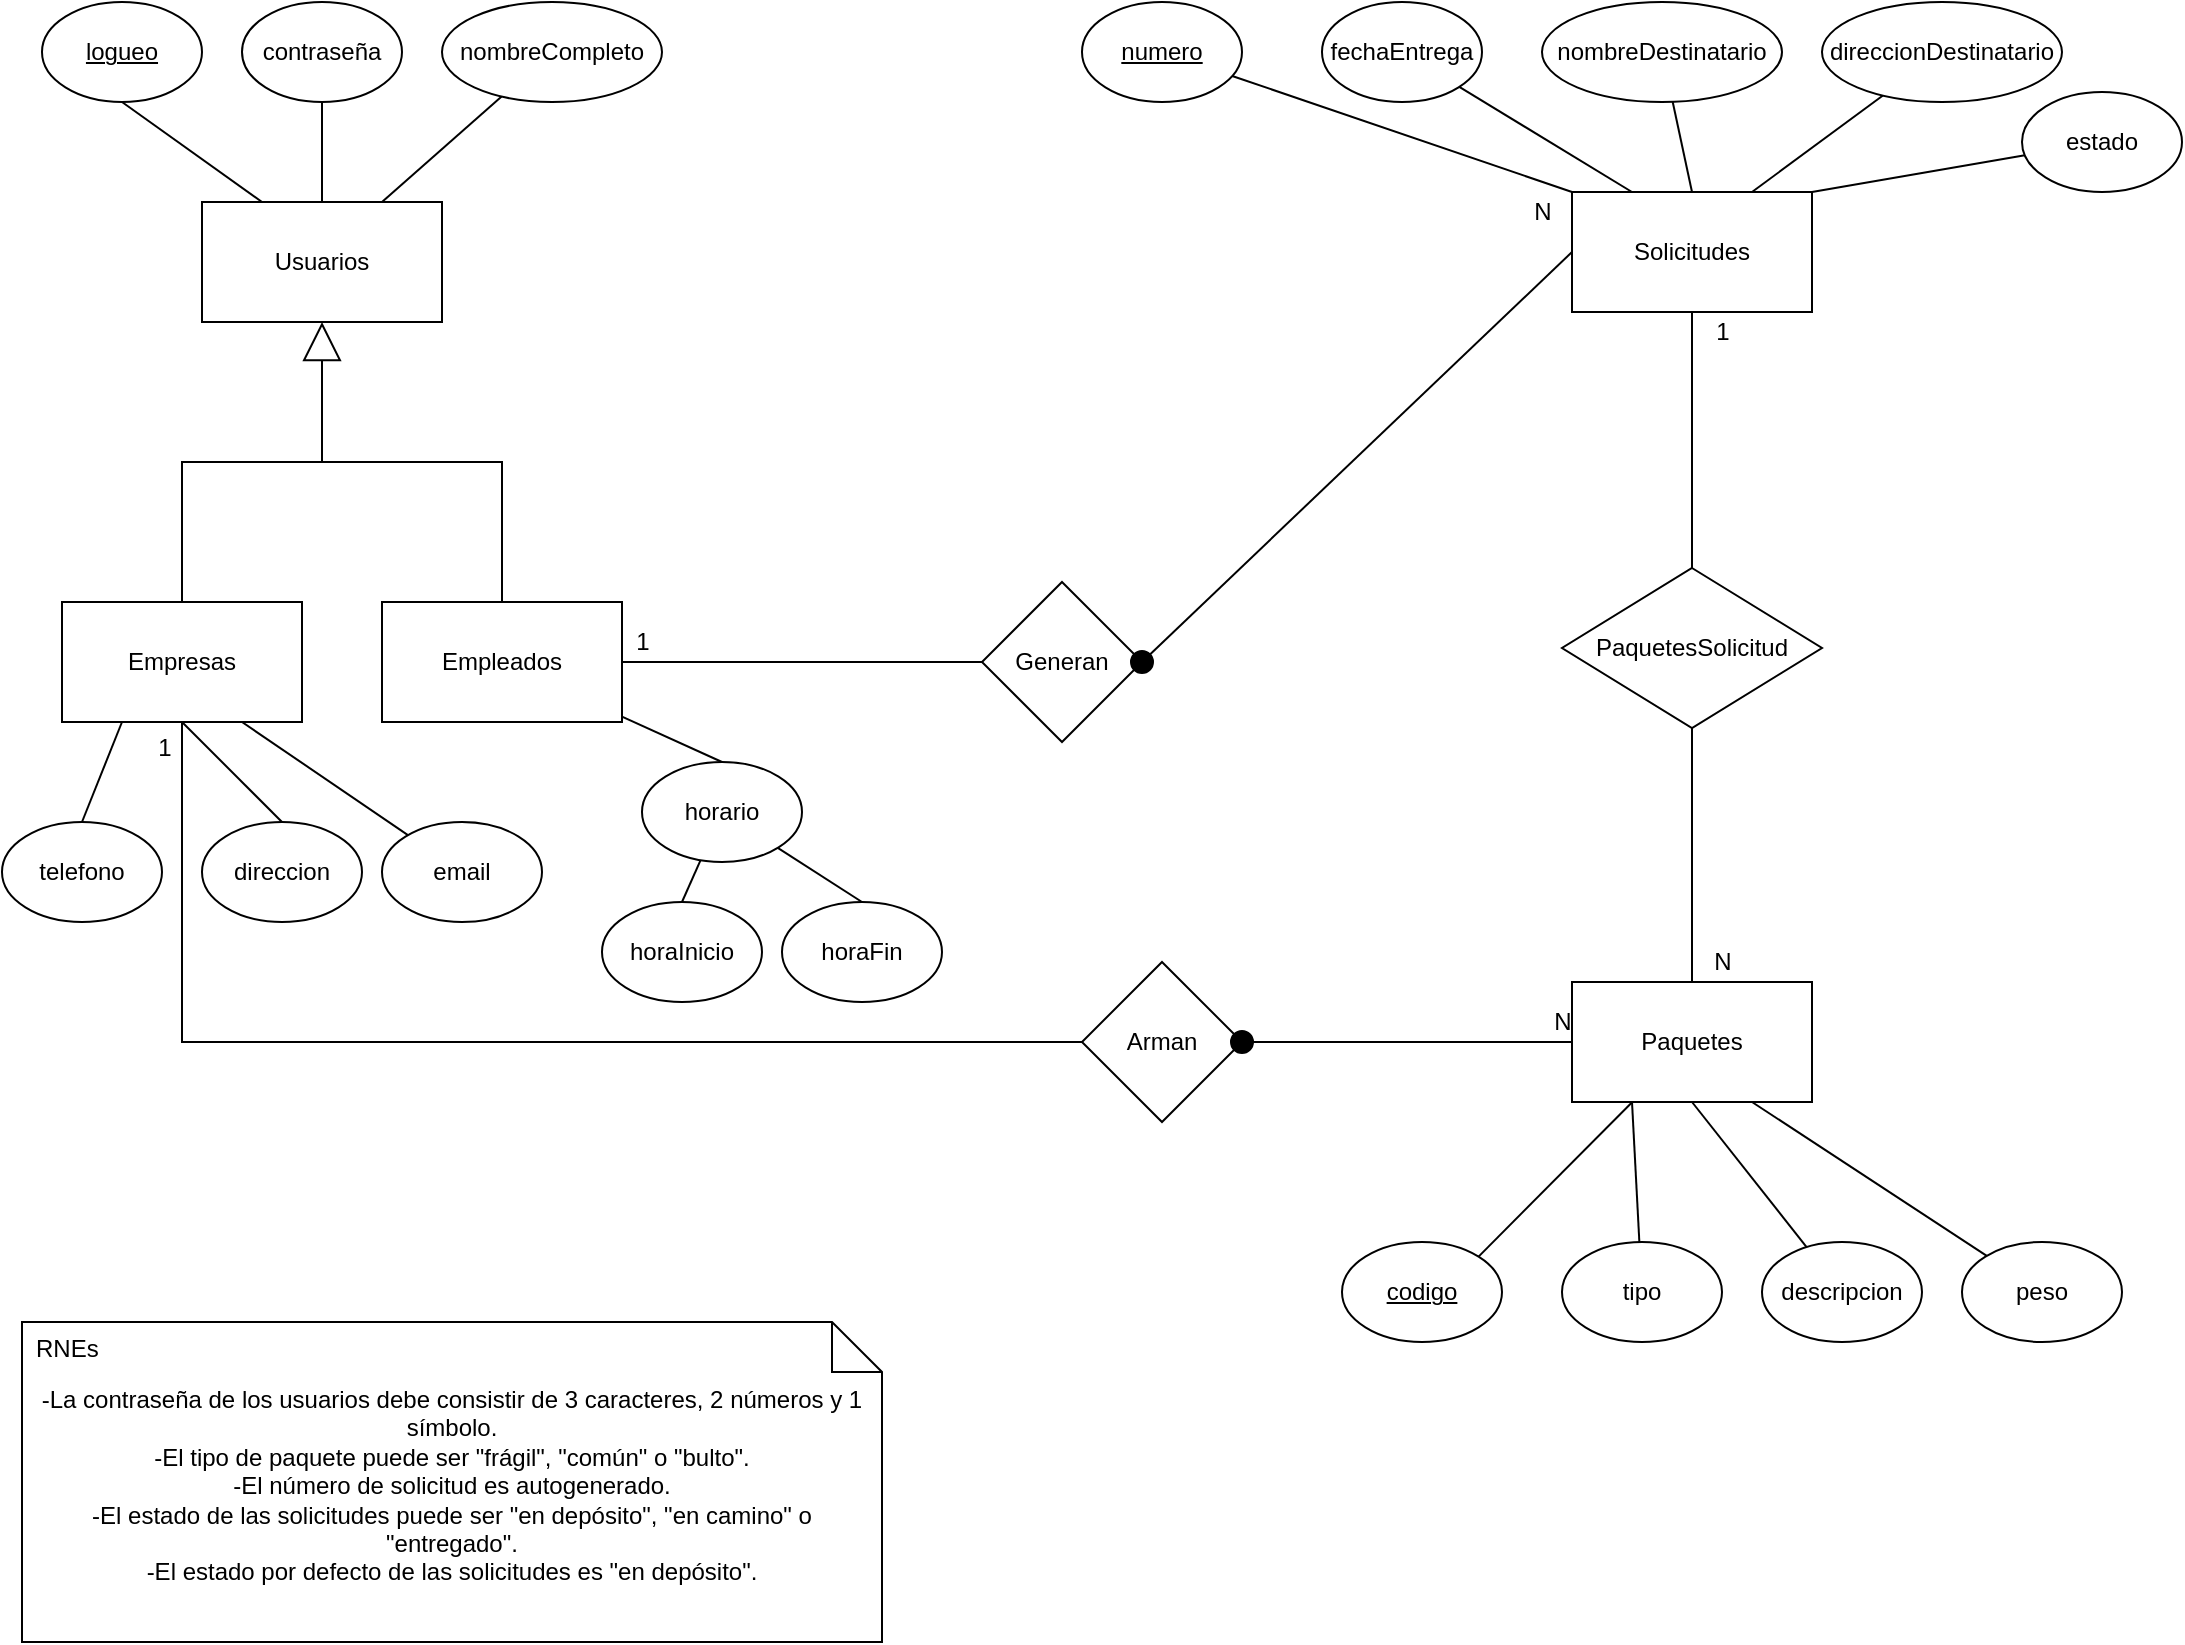 <mxfile version="12.1.0" type="device" pages="1"><diagram id="2tkwoxJqVXgljSDyg6jt" name="Page-1"><mxGraphModel dx="1072" dy="802" grid="1" gridSize="10" guides="1" tooltips="1" connect="1" arrows="1" fold="1" page="1" pageScale="1" pageWidth="1100" pageHeight="850" math="0" shadow="0"><root><mxCell id="0"/><mxCell id="1" parent="0"/><mxCell id="aUkGh8IYDIH5MSNsxd3G-20" style="rounded=0;orthogonalLoop=1;jettySize=auto;html=1;entryX=0.5;entryY=1;entryDx=0;entryDy=0;endArrow=none;endFill=0;endSize=17;strokeWidth=1;exitX=0.25;exitY=0;exitDx=0;exitDy=0;" parent="1" source="aUkGh8IYDIH5MSNsxd3G-1" target="aUkGh8IYDIH5MSNsxd3G-4" edge="1"><mxGeometry relative="1" as="geometry"/></mxCell><mxCell id="aUkGh8IYDIH5MSNsxd3G-1" value="Usuarios" style="rounded=0;whiteSpace=wrap;html=1;" parent="1" vertex="1"><mxGeometry x="100" y="120" width="120" height="60" as="geometry"/></mxCell><mxCell id="aUkGh8IYDIH5MSNsxd3G-2" value="Solicitudes" style="rounded=0;whiteSpace=wrap;html=1;" parent="1" vertex="1"><mxGeometry x="785" y="115" width="120" height="60" as="geometry"/></mxCell><mxCell id="aUkGh8IYDIH5MSNsxd3G-17" style="edgeStyle=orthogonalEdgeStyle;rounded=0;orthogonalLoop=1;jettySize=auto;html=1;entryX=0.5;entryY=1;entryDx=0;entryDy=0;endArrow=block;endFill=0;strokeWidth=1;endSize=17;" parent="1" source="aUkGh8IYDIH5MSNsxd3G-3" target="aUkGh8IYDIH5MSNsxd3G-1" edge="1"><mxGeometry relative="1" as="geometry"><Array as="points"><mxPoint x="90" y="250"/><mxPoint x="160" y="250"/></Array></mxGeometry></mxCell><mxCell id="aUkGh8IYDIH5MSNsxd3G-32" style="edgeStyle=none;rounded=0;orthogonalLoop=1;jettySize=auto;html=1;entryX=0.5;entryY=0;entryDx=0;entryDy=0;endArrow=none;endFill=0;endSize=17;strokeWidth=1;exitX=0.25;exitY=1;exitDx=0;exitDy=0;" parent="1" source="aUkGh8IYDIH5MSNsxd3G-3" target="aUkGh8IYDIH5MSNsxd3G-29" edge="1"><mxGeometry relative="1" as="geometry"/></mxCell><mxCell id="aUkGh8IYDIH5MSNsxd3G-33" style="edgeStyle=none;rounded=0;orthogonalLoop=1;jettySize=auto;html=1;endArrow=none;endFill=0;endSize=17;strokeWidth=1;entryX=0.5;entryY=0;entryDx=0;entryDy=0;exitX=0.5;exitY=1;exitDx=0;exitDy=0;" parent="1" source="aUkGh8IYDIH5MSNsxd3G-3" target="aUkGh8IYDIH5MSNsxd3G-11" edge="1"><mxGeometry relative="1" as="geometry"/></mxCell><mxCell id="7rc_gNW1dqgFT3RlkiD--6" style="edgeStyle=orthogonalEdgeStyle;rounded=0;orthogonalLoop=1;jettySize=auto;html=1;entryX=0;entryY=0.5;entryDx=0;entryDy=0;endArrow=none;endFill=0;endSize=11;exitX=0.5;exitY=1;exitDx=0;exitDy=0;" parent="1" source="aUkGh8IYDIH5MSNsxd3G-3" target="7rc_gNW1dqgFT3RlkiD--4" edge="1"><mxGeometry relative="1" as="geometry"><mxPoint x="120" y="580" as="sourcePoint"/><Array as="points"><mxPoint x="90" y="540"/></Array></mxGeometry></mxCell><mxCell id="aUkGh8IYDIH5MSNsxd3G-3" value="Empresas" style="rounded=0;whiteSpace=wrap;html=1;" parent="1" vertex="1"><mxGeometry x="30" y="320" width="120" height="60" as="geometry"/></mxCell><mxCell id="aUkGh8IYDIH5MSNsxd3G-4" value="&lt;u&gt;logueo&lt;/u&gt;" style="ellipse;whiteSpace=wrap;html=1;" parent="1" vertex="1"><mxGeometry x="20" y="20" width="80" height="50" as="geometry"/></mxCell><mxCell id="aUkGh8IYDIH5MSNsxd3G-21" style="edgeStyle=none;rounded=0;orthogonalLoop=1;jettySize=auto;html=1;entryX=0.75;entryY=0;entryDx=0;entryDy=0;endArrow=none;endFill=0;endSize=17;strokeWidth=1;" parent="1" source="aUkGh8IYDIH5MSNsxd3G-10" target="aUkGh8IYDIH5MSNsxd3G-1" edge="1"><mxGeometry relative="1" as="geometry"/></mxCell><mxCell id="aUkGh8IYDIH5MSNsxd3G-10" value="nombreCompleto" style="ellipse;whiteSpace=wrap;html=1;" parent="1" vertex="1"><mxGeometry x="220" y="20" width="110" height="50" as="geometry"/></mxCell><mxCell id="aUkGh8IYDIH5MSNsxd3G-11" value="direccion" style="ellipse;whiteSpace=wrap;html=1;" parent="1" vertex="1"><mxGeometry x="100" y="430" width="80" height="50" as="geometry"/></mxCell><mxCell id="aUkGh8IYDIH5MSNsxd3G-12" value="&lt;u&gt;codigo&lt;/u&gt;" style="ellipse;whiteSpace=wrap;html=1;" parent="1" vertex="1"><mxGeometry x="670" y="640" width="80" height="50" as="geometry"/></mxCell><mxCell id="aUkGh8IYDIH5MSNsxd3G-18" style="edgeStyle=orthogonalEdgeStyle;rounded=0;orthogonalLoop=1;jettySize=auto;html=1;endArrow=none;endFill=0;exitX=0.5;exitY=0;exitDx=0;exitDy=0;" parent="1" edge="1"><mxGeometry relative="1" as="geometry"><mxPoint x="250" y="320" as="sourcePoint"/><mxPoint x="160" y="250" as="targetPoint"/><Array as="points"><mxPoint x="250" y="250"/><mxPoint x="164" y="250"/></Array></mxGeometry></mxCell><mxCell id="aUkGh8IYDIH5MSNsxd3G-40" style="edgeStyle=none;rounded=0;orthogonalLoop=1;jettySize=auto;html=1;entryX=0.5;entryY=0;entryDx=0;entryDy=0;endArrow=none;endFill=0;endSize=17;strokeWidth=1;" parent="1" source="aUkGh8IYDIH5MSNsxd3G-13" target="aUkGh8IYDIH5MSNsxd3G-38" edge="1"><mxGeometry relative="1" as="geometry"/></mxCell><mxCell id="aUkGh8IYDIH5MSNsxd3G-66" style="edgeStyle=none;rounded=0;orthogonalLoop=1;jettySize=auto;html=1;endArrow=none;endFill=0;endSize=17;strokeWidth=1;entryX=0;entryY=0.5;entryDx=0;entryDy=0;" parent="1" source="aUkGh8IYDIH5MSNsxd3G-13" target="aUkGh8IYDIH5MSNsxd3G-67" edge="1"><mxGeometry relative="1" as="geometry"><mxPoint x="410" y="350" as="targetPoint"/></mxGeometry></mxCell><mxCell id="aUkGh8IYDIH5MSNsxd3G-13" value="Empleados" style="rounded=0;whiteSpace=wrap;html=1;" parent="1" vertex="1"><mxGeometry x="190" y="320" width="120" height="60" as="geometry"/></mxCell><mxCell id="aUkGh8IYDIH5MSNsxd3G-24" style="edgeStyle=none;rounded=0;orthogonalLoop=1;jettySize=auto;html=1;entryX=0.5;entryY=0;entryDx=0;entryDy=0;endArrow=none;endFill=0;endSize=17;strokeWidth=1;" parent="1" source="aUkGh8IYDIH5MSNsxd3G-22" target="aUkGh8IYDIH5MSNsxd3G-1" edge="1"><mxGeometry relative="1" as="geometry"/></mxCell><mxCell id="aUkGh8IYDIH5MSNsxd3G-22" value="contraseña" style="ellipse;whiteSpace=wrap;html=1;" parent="1" vertex="1"><mxGeometry x="120" y="20" width="80" height="50" as="geometry"/></mxCell><mxCell id="aUkGh8IYDIH5MSNsxd3G-25" value="-La contraseña de los usuarios debe consistir de 3 caracteres, 2 números y 1 símbolo.&lt;br&gt;-El tipo de paquete puede ser &quot;frágil&quot;, &quot;común&quot; o &quot;bulto&quot;.&lt;br&gt;-El número de solicitud es autogenerado.&lt;br&gt;-El estado de las solicitudes puede ser &quot;en depósito&quot;, &quot;en camino&quot; o &quot;entregado&quot;.&lt;br&gt;-El estado por defecto de las solicitudes es &quot;en depósito&quot;." style="shape=note2;boundedLbl=1;whiteSpace=wrap;html=1;size=25;verticalAlign=top;align=center;" parent="1" vertex="1"><mxGeometry x="10" y="680" width="430" height="160" as="geometry"/></mxCell><mxCell id="aUkGh8IYDIH5MSNsxd3G-26" value="RNEs" style="resizeWidth=1;part=1;strokeColor=none;fillColor=none;align=left;spacingLeft=5;" parent="aUkGh8IYDIH5MSNsxd3G-25" vertex="1"><mxGeometry width="430" height="25" relative="1" as="geometry"/></mxCell><mxCell id="aUkGh8IYDIH5MSNsxd3G-29" value="telefono" style="ellipse;whiteSpace=wrap;html=1;" parent="1" vertex="1"><mxGeometry y="430" width="80" height="50" as="geometry"/></mxCell><mxCell id="aUkGh8IYDIH5MSNsxd3G-34" style="edgeStyle=none;rounded=0;orthogonalLoop=1;jettySize=auto;html=1;entryX=0.75;entryY=1;entryDx=0;entryDy=0;endArrow=none;endFill=0;endSize=17;strokeWidth=1;" parent="1" source="aUkGh8IYDIH5MSNsxd3G-31" target="aUkGh8IYDIH5MSNsxd3G-3" edge="1"><mxGeometry relative="1" as="geometry"/></mxCell><mxCell id="aUkGh8IYDIH5MSNsxd3G-31" value="email" style="ellipse;whiteSpace=wrap;html=1;" parent="1" vertex="1"><mxGeometry x="190" y="430" width="80" height="50" as="geometry"/></mxCell><mxCell id="aUkGh8IYDIH5MSNsxd3G-41" style="edgeStyle=none;rounded=0;orthogonalLoop=1;jettySize=auto;html=1;entryX=0.5;entryY=0;entryDx=0;entryDy=0;endArrow=none;endFill=0;endSize=17;strokeWidth=1;" parent="1" source="aUkGh8IYDIH5MSNsxd3G-38" target="aUkGh8IYDIH5MSNsxd3G-39" edge="1"><mxGeometry relative="1" as="geometry"/></mxCell><mxCell id="aUkGh8IYDIH5MSNsxd3G-43" style="edgeStyle=none;rounded=0;orthogonalLoop=1;jettySize=auto;html=1;entryX=0.5;entryY=0;entryDx=0;entryDy=0;endArrow=none;endFill=0;endSize=17;strokeWidth=1;" parent="1" source="aUkGh8IYDIH5MSNsxd3G-38" target="aUkGh8IYDIH5MSNsxd3G-42" edge="1"><mxGeometry relative="1" as="geometry"/></mxCell><mxCell id="aUkGh8IYDIH5MSNsxd3G-38" value="horario" style="ellipse;whiteSpace=wrap;html=1;" parent="1" vertex="1"><mxGeometry x="320" y="400" width="80" height="50" as="geometry"/></mxCell><mxCell id="aUkGh8IYDIH5MSNsxd3G-39" value="horaInicio" style="ellipse;whiteSpace=wrap;html=1;" parent="1" vertex="1"><mxGeometry x="300" y="470" width="80" height="50" as="geometry"/></mxCell><mxCell id="aUkGh8IYDIH5MSNsxd3G-42" value="horaFin" style="ellipse;whiteSpace=wrap;html=1;" parent="1" vertex="1"><mxGeometry x="390" y="470" width="80" height="50" as="geometry"/></mxCell><mxCell id="aUkGh8IYDIH5MSNsxd3G-49" style="edgeStyle=none;rounded=0;orthogonalLoop=1;jettySize=auto;html=1;entryX=1;entryY=0;entryDx=0;entryDy=0;endArrow=none;endFill=0;endSize=17;strokeWidth=1;" parent="1" source="aUkGh8IYDIH5MSNsxd3G-44" target="aUkGh8IYDIH5MSNsxd3G-12" edge="1"><mxGeometry relative="1" as="geometry"/></mxCell><mxCell id="aUkGh8IYDIH5MSNsxd3G-44" value="Paquetes" style="rounded=0;whiteSpace=wrap;html=1;" parent="1" vertex="1"><mxGeometry x="785" y="510" width="120" height="60" as="geometry"/></mxCell><mxCell id="aUkGh8IYDIH5MSNsxd3G-51" style="edgeStyle=none;rounded=0;orthogonalLoop=1;jettySize=auto;html=1;entryX=0.25;entryY=1;entryDx=0;entryDy=0;endArrow=none;endFill=0;endSize=17;strokeWidth=1;" parent="1" source="aUkGh8IYDIH5MSNsxd3G-46" target="aUkGh8IYDIH5MSNsxd3G-44" edge="1"><mxGeometry relative="1" as="geometry"/></mxCell><mxCell id="aUkGh8IYDIH5MSNsxd3G-46" value="tipo" style="ellipse;whiteSpace=wrap;html=1;" parent="1" vertex="1"><mxGeometry x="780" y="640" width="80" height="50" as="geometry"/></mxCell><mxCell id="aUkGh8IYDIH5MSNsxd3G-52" style="edgeStyle=none;rounded=0;orthogonalLoop=1;jettySize=auto;html=1;entryX=0.5;entryY=1;entryDx=0;entryDy=0;endArrow=none;endFill=0;endSize=17;strokeWidth=1;" parent="1" source="aUkGh8IYDIH5MSNsxd3G-47" target="aUkGh8IYDIH5MSNsxd3G-44" edge="1"><mxGeometry relative="1" as="geometry"/></mxCell><mxCell id="aUkGh8IYDIH5MSNsxd3G-47" value="descripcion" style="ellipse;whiteSpace=wrap;html=1;" parent="1" vertex="1"><mxGeometry x="880" y="640" width="80" height="50" as="geometry"/></mxCell><mxCell id="aUkGh8IYDIH5MSNsxd3G-53" style="edgeStyle=none;rounded=0;orthogonalLoop=1;jettySize=auto;html=1;entryX=0.75;entryY=1;entryDx=0;entryDy=0;endArrow=none;endFill=0;endSize=17;strokeWidth=1;" parent="1" source="aUkGh8IYDIH5MSNsxd3G-48" target="aUkGh8IYDIH5MSNsxd3G-44" edge="1"><mxGeometry relative="1" as="geometry"/></mxCell><mxCell id="aUkGh8IYDIH5MSNsxd3G-48" value="peso" style="ellipse;whiteSpace=wrap;html=1;" parent="1" vertex="1"><mxGeometry x="980" y="640" width="80" height="50" as="geometry"/></mxCell><mxCell id="aUkGh8IYDIH5MSNsxd3G-61" style="edgeStyle=none;rounded=0;orthogonalLoop=1;jettySize=auto;html=1;entryX=0;entryY=0;entryDx=0;entryDy=0;endArrow=none;endFill=0;endSize=17;strokeWidth=1;" parent="1" source="aUkGh8IYDIH5MSNsxd3G-57" target="aUkGh8IYDIH5MSNsxd3G-2" edge="1"><mxGeometry relative="1" as="geometry"/></mxCell><mxCell id="aUkGh8IYDIH5MSNsxd3G-57" value="&lt;u&gt;numero&lt;/u&gt;" style="ellipse;whiteSpace=wrap;html=1;" parent="1" vertex="1"><mxGeometry x="540" y="20" width="80" height="50" as="geometry"/></mxCell><mxCell id="aUkGh8IYDIH5MSNsxd3G-62" style="edgeStyle=none;rounded=0;orthogonalLoop=1;jettySize=auto;html=1;entryX=0.25;entryY=0;entryDx=0;entryDy=0;endArrow=none;endFill=0;endSize=17;strokeWidth=1;" parent="1" source="aUkGh8IYDIH5MSNsxd3G-58" target="aUkGh8IYDIH5MSNsxd3G-2" edge="1"><mxGeometry relative="1" as="geometry"/></mxCell><mxCell id="aUkGh8IYDIH5MSNsxd3G-58" value="fechaEntrega" style="ellipse;whiteSpace=wrap;html=1;" parent="1" vertex="1"><mxGeometry x="660" y="20" width="80" height="50" as="geometry"/></mxCell><mxCell id="aUkGh8IYDIH5MSNsxd3G-63" style="edgeStyle=none;rounded=0;orthogonalLoop=1;jettySize=auto;html=1;entryX=0.5;entryY=0;entryDx=0;entryDy=0;endArrow=none;endFill=0;endSize=17;strokeWidth=1;" parent="1" source="aUkGh8IYDIH5MSNsxd3G-59" target="aUkGh8IYDIH5MSNsxd3G-2" edge="1"><mxGeometry relative="1" as="geometry"/></mxCell><mxCell id="aUkGh8IYDIH5MSNsxd3G-59" value="nombreDestinatario" style="ellipse;whiteSpace=wrap;html=1;" parent="1" vertex="1"><mxGeometry x="770" y="20" width="120" height="50" as="geometry"/></mxCell><mxCell id="aUkGh8IYDIH5MSNsxd3G-64" style="edgeStyle=none;rounded=0;orthogonalLoop=1;jettySize=auto;html=1;entryX=0.75;entryY=0;entryDx=0;entryDy=0;endArrow=none;endFill=0;endSize=17;strokeWidth=1;" parent="1" source="aUkGh8IYDIH5MSNsxd3G-60" target="aUkGh8IYDIH5MSNsxd3G-2" edge="1"><mxGeometry relative="1" as="geometry"/></mxCell><mxCell id="aUkGh8IYDIH5MSNsxd3G-60" value="direccionDestinatario" style="ellipse;whiteSpace=wrap;html=1;" parent="1" vertex="1"><mxGeometry x="910" y="20" width="120" height="50" as="geometry"/></mxCell><mxCell id="aUkGh8IYDIH5MSNsxd3G-65" value="PaquetesSolicitud" style="rhombus;whiteSpace=wrap;html=1;" parent="1" vertex="1"><mxGeometry x="780" y="303" width="130" height="80" as="geometry"/></mxCell><mxCell id="aUkGh8IYDIH5MSNsxd3G-67" value="Generan" style="rhombus;whiteSpace=wrap;html=1;" parent="1" vertex="1"><mxGeometry x="490" y="310" width="80" height="80" as="geometry"/></mxCell><mxCell id="aUkGh8IYDIH5MSNsxd3G-72" style="edgeStyle=none;rounded=0;orthogonalLoop=1;jettySize=auto;html=1;entryX=1;entryY=0;entryDx=0;entryDy=0;endArrow=none;endFill=0;endSize=17;strokeWidth=1;" parent="1" source="aUkGh8IYDIH5MSNsxd3G-71" target="aUkGh8IYDIH5MSNsxd3G-2" edge="1"><mxGeometry relative="1" as="geometry"/></mxCell><mxCell id="aUkGh8IYDIH5MSNsxd3G-71" value="estado" style="ellipse;whiteSpace=wrap;html=1;" parent="1" vertex="1"><mxGeometry x="1010" y="65" width="80" height="50" as="geometry"/></mxCell><mxCell id="aUkGh8IYDIH5MSNsxd3G-73" value="N" style="text;html=1;align=center;verticalAlign=middle;resizable=0;points=[];autosize=1;" parent="1" vertex="1"><mxGeometry x="850" y="490" width="20" height="20" as="geometry"/></mxCell><mxCell id="aUkGh8IYDIH5MSNsxd3G-74" value="1" style="text;html=1;align=center;verticalAlign=middle;resizable=0;points=[];autosize=1;" parent="1" vertex="1"><mxGeometry x="850" y="175" width="20" height="20" as="geometry"/></mxCell><mxCell id="aUkGh8IYDIH5MSNsxd3G-70" style="edgeStyle=none;rounded=0;orthogonalLoop=1;jettySize=auto;html=1;entryX=0.5;entryY=0;entryDx=0;entryDy=0;endArrow=none;endFill=0;endSize=11;strokeWidth=1;exitX=0.5;exitY=1;exitDx=0;exitDy=0;" parent="1" source="aUkGh8IYDIH5MSNsxd3G-2" target="aUkGh8IYDIH5MSNsxd3G-65" edge="1"><mxGeometry relative="1" as="geometry"><mxPoint x="960" y="290" as="sourcePoint"/></mxGeometry></mxCell><mxCell id="aUkGh8IYDIH5MSNsxd3G-75" value="1" style="text;html=1;align=center;verticalAlign=middle;resizable=0;points=[];autosize=1;" parent="1" vertex="1"><mxGeometry x="310" y="330" width="20" height="20" as="geometry"/></mxCell><mxCell id="aUkGh8IYDIH5MSNsxd3G-76" value="N" style="text;html=1;align=center;verticalAlign=middle;resizable=0;points=[];autosize=1;" parent="1" vertex="1"><mxGeometry x="760" y="115" width="20" height="20" as="geometry"/></mxCell><mxCell id="aUkGh8IYDIH5MSNsxd3G-68" style="edgeStyle=none;rounded=0;orthogonalLoop=1;jettySize=auto;html=1;entryX=1;entryY=0.5;entryDx=0;entryDy=0;endArrow=oval;endFill=1;endSize=11;strokeWidth=1;exitX=0;exitY=0.5;exitDx=0;exitDy=0;" parent="1" source="aUkGh8IYDIH5MSNsxd3G-2" target="aUkGh8IYDIH5MSNsxd3G-67" edge="1"><mxGeometry relative="1" as="geometry"/></mxCell><mxCell id="7rc_gNW1dqgFT3RlkiD--2" style="rounded=0;orthogonalLoop=1;jettySize=auto;html=1;entryX=0.5;entryY=1;entryDx=0;entryDy=0;endArrow=none;endFill=0;endSize=11;" parent="1" source="aUkGh8IYDIH5MSNsxd3G-44" target="aUkGh8IYDIH5MSNsxd3G-65" edge="1"><mxGeometry relative="1" as="geometry"/></mxCell><mxCell id="7rc_gNW1dqgFT3RlkiD--4" value="Arman" style="rhombus;whiteSpace=wrap;html=1;" parent="1" vertex="1"><mxGeometry x="540" y="500" width="80" height="80" as="geometry"/></mxCell><mxCell id="7rc_gNW1dqgFT3RlkiD--7" value="1" style="text;html=1;align=center;verticalAlign=middle;resizable=0;points=[];autosize=1;" parent="1" vertex="1"><mxGeometry x="71" y="383" width="20" height="20" as="geometry"/></mxCell><mxCell id="7rc_gNW1dqgFT3RlkiD--8" value="N" style="text;html=1;align=center;verticalAlign=middle;resizable=0;points=[];autosize=1;" parent="1" vertex="1"><mxGeometry x="770" y="520" width="20" height="20" as="geometry"/></mxCell><mxCell id="7rc_gNW1dqgFT3RlkiD--5" style="edgeStyle=none;rounded=0;orthogonalLoop=1;jettySize=auto;html=1;entryX=1;entryY=0.5;entryDx=0;entryDy=0;endArrow=oval;endFill=1;endSize=11;exitX=0;exitY=0.5;exitDx=0;exitDy=0;" parent="1" source="aUkGh8IYDIH5MSNsxd3G-44" target="7rc_gNW1dqgFT3RlkiD--4" edge="1"><mxGeometry relative="1" as="geometry"/></mxCell></root></mxGraphModel></diagram></mxfile>